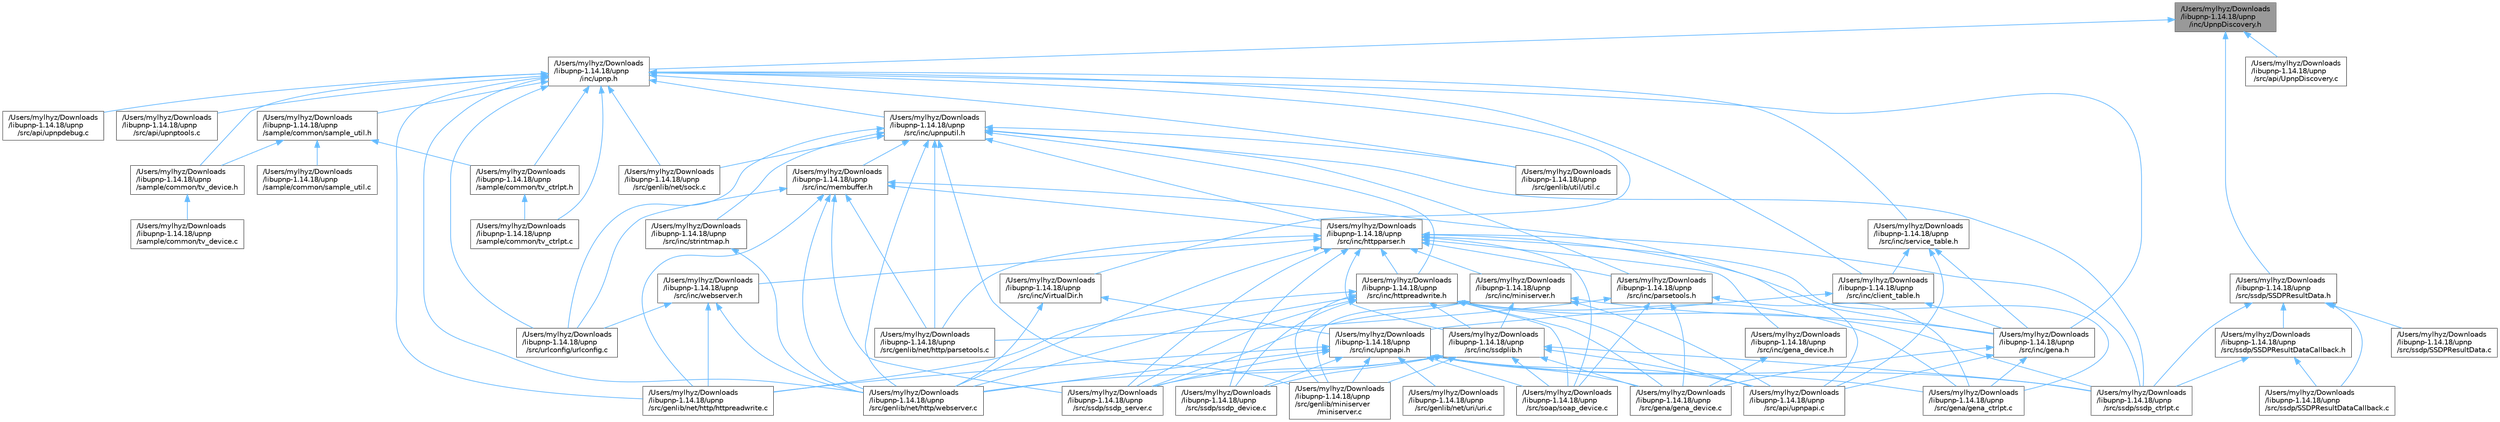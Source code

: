 digraph "/Users/mylhyz/Downloads/libupnp-1.14.18/upnp/inc/UpnpDiscovery.h"
{
 // LATEX_PDF_SIZE
  bgcolor="transparent";
  edge [fontname=Helvetica,fontsize=10,labelfontname=Helvetica,labelfontsize=10];
  node [fontname=Helvetica,fontsize=10,shape=box,height=0.2,width=0.4];
  Node1 [id="Node000001",label="/Users/mylhyz/Downloads\l/libupnp-1.14.18/upnp\l/inc/UpnpDiscovery.h",height=0.2,width=0.4,color="gray40", fillcolor="grey60", style="filled", fontcolor="black",tooltip="Header file for UpnpDiscovery methods."];
  Node1 -> Node2 [id="edge1_Node000001_Node000002",dir="back",color="steelblue1",style="solid",tooltip=" "];
  Node2 [id="Node000002",label="/Users/mylhyz/Downloads\l/libupnp-1.14.18/upnp\l/inc/upnp.h",height=0.2,width=0.4,color="grey40", fillcolor="white", style="filled",URL="$upnp_8h.html",tooltip=" "];
  Node2 -> Node3 [id="edge2_Node000002_Node000003",dir="back",color="steelblue1",style="solid",tooltip=" "];
  Node3 [id="Node000003",label="/Users/mylhyz/Downloads\l/libupnp-1.14.18/upnp\l/sample/common/sample_util.h",height=0.2,width=0.4,color="grey40", fillcolor="white", style="filled",URL="$sample__util_8h.html",tooltip=" "];
  Node3 -> Node4 [id="edge3_Node000003_Node000004",dir="back",color="steelblue1",style="solid",tooltip=" "];
  Node4 [id="Node000004",label="/Users/mylhyz/Downloads\l/libupnp-1.14.18/upnp\l/sample/common/sample_util.c",height=0.2,width=0.4,color="grey40", fillcolor="white", style="filled",URL="$sample__util_8c.html",tooltip=" "];
  Node3 -> Node5 [id="edge4_Node000003_Node000005",dir="back",color="steelblue1",style="solid",tooltip=" "];
  Node5 [id="Node000005",label="/Users/mylhyz/Downloads\l/libupnp-1.14.18/upnp\l/sample/common/tv_ctrlpt.h",height=0.2,width=0.4,color="grey40", fillcolor="white", style="filled",URL="$tv__ctrlpt_8h.html",tooltip=" "];
  Node5 -> Node6 [id="edge5_Node000005_Node000006",dir="back",color="steelblue1",style="solid",tooltip=" "];
  Node6 [id="Node000006",label="/Users/mylhyz/Downloads\l/libupnp-1.14.18/upnp\l/sample/common/tv_ctrlpt.c",height=0.2,width=0.4,color="grey40", fillcolor="white", style="filled",URL="$tv__ctrlpt_8c.html",tooltip=" "];
  Node3 -> Node7 [id="edge6_Node000003_Node000007",dir="back",color="steelblue1",style="solid",tooltip=" "];
  Node7 [id="Node000007",label="/Users/mylhyz/Downloads\l/libupnp-1.14.18/upnp\l/sample/common/tv_device.h",height=0.2,width=0.4,color="grey40", fillcolor="white", style="filled",URL="$tv__device_8h.html",tooltip=" "];
  Node7 -> Node8 [id="edge7_Node000007_Node000008",dir="back",color="steelblue1",style="solid",tooltip=" "];
  Node8 [id="Node000008",label="/Users/mylhyz/Downloads\l/libupnp-1.14.18/upnp\l/sample/common/tv_device.c",height=0.2,width=0.4,color="grey40", fillcolor="white", style="filled",URL="$tv__device_8c.html",tooltip=" "];
  Node2 -> Node6 [id="edge8_Node000002_Node000006",dir="back",color="steelblue1",style="solid",tooltip=" "];
  Node2 -> Node5 [id="edge9_Node000002_Node000005",dir="back",color="steelblue1",style="solid",tooltip=" "];
  Node2 -> Node7 [id="edge10_Node000002_Node000007",dir="back",color="steelblue1",style="solid",tooltip=" "];
  Node2 -> Node9 [id="edge11_Node000002_Node000009",dir="back",color="steelblue1",style="solid",tooltip=" "];
  Node9 [id="Node000009",label="/Users/mylhyz/Downloads\l/libupnp-1.14.18/upnp\l/src/api/upnpdebug.c",height=0.2,width=0.4,color="grey40", fillcolor="white", style="filled",URL="$upnpdebug_8c.html",tooltip=" "];
  Node2 -> Node10 [id="edge12_Node000002_Node000010",dir="back",color="steelblue1",style="solid",tooltip=" "];
  Node10 [id="Node000010",label="/Users/mylhyz/Downloads\l/libupnp-1.14.18/upnp\l/src/api/upnptools.c",height=0.2,width=0.4,color="grey40", fillcolor="white", style="filled",URL="$upnptools_8c.html",tooltip=" "];
  Node2 -> Node11 [id="edge13_Node000002_Node000011",dir="back",color="steelblue1",style="solid",tooltip=" "];
  Node11 [id="Node000011",label="/Users/mylhyz/Downloads\l/libupnp-1.14.18/upnp\l/src/genlib/net/http/httpreadwrite.c",height=0.2,width=0.4,color="grey40", fillcolor="white", style="filled",URL="$httpreadwrite_8c.html",tooltip=" "];
  Node2 -> Node12 [id="edge14_Node000002_Node000012",dir="back",color="steelblue1",style="solid",tooltip=" "];
  Node12 [id="Node000012",label="/Users/mylhyz/Downloads\l/libupnp-1.14.18/upnp\l/src/genlib/net/http/webserver.c",height=0.2,width=0.4,color="grey40", fillcolor="white", style="filled",URL="$webserver_8c.html",tooltip="Defines the Web Server and has functions to carry out operations of the Web Server."];
  Node2 -> Node13 [id="edge15_Node000002_Node000013",dir="back",color="steelblue1",style="solid",tooltip=" "];
  Node13 [id="Node000013",label="/Users/mylhyz/Downloads\l/libupnp-1.14.18/upnp\l/src/genlib/net/sock.c",height=0.2,width=0.4,color="grey40", fillcolor="white", style="filled",URL="$sock_8c.html",tooltip="Implements the sockets functionality."];
  Node2 -> Node14 [id="edge16_Node000002_Node000014",dir="back",color="steelblue1",style="solid",tooltip=" "];
  Node14 [id="Node000014",label="/Users/mylhyz/Downloads\l/libupnp-1.14.18/upnp\l/src/genlib/util/util.c",height=0.2,width=0.4,color="grey40", fillcolor="white", style="filled",URL="$util_8c.html",tooltip=" "];
  Node2 -> Node15 [id="edge17_Node000002_Node000015",dir="back",color="steelblue1",style="solid",tooltip=" "];
  Node15 [id="Node000015",label="/Users/mylhyz/Downloads\l/libupnp-1.14.18/upnp\l/src/inc/VirtualDir.h",height=0.2,width=0.4,color="grey40", fillcolor="white", style="filled",URL="$VirtualDir_8h_source.html",tooltip=" "];
  Node15 -> Node12 [id="edge18_Node000015_Node000012",dir="back",color="steelblue1",style="solid",tooltip=" "];
  Node15 -> Node16 [id="edge19_Node000015_Node000016",dir="back",color="steelblue1",style="solid",tooltip=" "];
  Node16 [id="Node000016",label="/Users/mylhyz/Downloads\l/libupnp-1.14.18/upnp\l/src/inc/upnpapi.h",height=0.2,width=0.4,color="grey40", fillcolor="white", style="filled",URL="$upnpapi_8h.html",tooltip=" "];
  Node16 -> Node17 [id="edge20_Node000016_Node000017",dir="back",color="steelblue1",style="solid",tooltip=" "];
  Node17 [id="Node000017",label="/Users/mylhyz/Downloads\l/libupnp-1.14.18/upnp\l/src/api/upnpapi.c",height=0.2,width=0.4,color="grey40", fillcolor="white", style="filled",URL="$upnpapi_8c.html",tooltip=" "];
  Node16 -> Node18 [id="edge21_Node000016_Node000018",dir="back",color="steelblue1",style="solid",tooltip=" "];
  Node18 [id="Node000018",label="/Users/mylhyz/Downloads\l/libupnp-1.14.18/upnp\l/src/gena/gena_ctrlpt.c",height=0.2,width=0.4,color="grey40", fillcolor="white", style="filled",URL="$gena__ctrlpt_8c.html",tooltip=" "];
  Node16 -> Node19 [id="edge22_Node000016_Node000019",dir="back",color="steelblue1",style="solid",tooltip=" "];
  Node19 [id="Node000019",label="/Users/mylhyz/Downloads\l/libupnp-1.14.18/upnp\l/src/gena/gena_device.c",height=0.2,width=0.4,color="grey40", fillcolor="white", style="filled",URL="$gena__device_8c.html",tooltip=" "];
  Node16 -> Node20 [id="edge23_Node000016_Node000020",dir="back",color="steelblue1",style="solid",tooltip=" "];
  Node20 [id="Node000020",label="/Users/mylhyz/Downloads\l/libupnp-1.14.18/upnp\l/src/genlib/miniserver\l/miniserver.c",height=0.2,width=0.4,color="grey40", fillcolor="white", style="filled",URL="$miniserver_8c.html",tooltip="Implements the functionality and utility functions used by the Miniserver module."];
  Node16 -> Node11 [id="edge24_Node000016_Node000011",dir="back",color="steelblue1",style="solid",tooltip=" "];
  Node16 -> Node12 [id="edge25_Node000016_Node000012",dir="back",color="steelblue1",style="solid",tooltip=" "];
  Node16 -> Node21 [id="edge26_Node000016_Node000021",dir="back",color="steelblue1",style="solid",tooltip=" "];
  Node21 [id="Node000021",label="/Users/mylhyz/Downloads\l/libupnp-1.14.18/upnp\l/src/genlib/net/uri/uri.c",height=0.2,width=0.4,color="grey40", fillcolor="white", style="filled",URL="$uri_8c.html",tooltip="Contains functions for uri, url parsing utility."];
  Node16 -> Node22 [id="edge27_Node000016_Node000022",dir="back",color="steelblue1",style="solid",tooltip=" "];
  Node22 [id="Node000022",label="/Users/mylhyz/Downloads\l/libupnp-1.14.18/upnp\l/src/soap/soap_device.c",height=0.2,width=0.4,color="grey40", fillcolor="white", style="filled",URL="$soap__device_8c.html",tooltip=" "];
  Node16 -> Node23 [id="edge28_Node000016_Node000023",dir="back",color="steelblue1",style="solid",tooltip=" "];
  Node23 [id="Node000023",label="/Users/mylhyz/Downloads\l/libupnp-1.14.18/upnp\l/src/ssdp/ssdp_ctrlpt.c",height=0.2,width=0.4,color="grey40", fillcolor="white", style="filled",URL="$ssdp__ctrlpt_8c.html",tooltip=" "];
  Node16 -> Node24 [id="edge29_Node000016_Node000024",dir="back",color="steelblue1",style="solid",tooltip=" "];
  Node24 [id="Node000024",label="/Users/mylhyz/Downloads\l/libupnp-1.14.18/upnp\l/src/ssdp/ssdp_device.c",height=0.2,width=0.4,color="grey40", fillcolor="white", style="filled",URL="$ssdp__device_8c.html",tooltip=" "];
  Node16 -> Node25 [id="edge30_Node000016_Node000025",dir="back",color="steelblue1",style="solid",tooltip=" "];
  Node25 [id="Node000025",label="/Users/mylhyz/Downloads\l/libupnp-1.14.18/upnp\l/src/ssdp/ssdp_server.c",height=0.2,width=0.4,color="grey40", fillcolor="white", style="filled",URL="$ssdp__server_8c.html",tooltip=" "];
  Node2 -> Node26 [id="edge31_Node000002_Node000026",dir="back",color="steelblue1",style="solid",tooltip=" "];
  Node26 [id="Node000026",label="/Users/mylhyz/Downloads\l/libupnp-1.14.18/upnp\l/src/inc/client_table.h",height=0.2,width=0.4,color="grey40", fillcolor="white", style="filled",URL="$client__table_8h.html",tooltip=" "];
  Node26 -> Node27 [id="edge32_Node000026_Node000027",dir="back",color="steelblue1",style="solid",tooltip=" "];
  Node27 [id="Node000027",label="/Users/mylhyz/Downloads\l/libupnp-1.14.18/upnp\l/src/inc/gena.h",height=0.2,width=0.4,color="grey40", fillcolor="white", style="filled",URL="$gena_8h.html",tooltip=" "];
  Node27 -> Node17 [id="edge33_Node000027_Node000017",dir="back",color="steelblue1",style="solid",tooltip=" "];
  Node27 -> Node18 [id="edge34_Node000027_Node000018",dir="back",color="steelblue1",style="solid",tooltip=" "];
  Node27 -> Node19 [id="edge35_Node000027_Node000019",dir="back",color="steelblue1",style="solid",tooltip=" "];
  Node26 -> Node16 [id="edge36_Node000026_Node000016",dir="back",color="steelblue1",style="solid",tooltip=" "];
  Node2 -> Node27 [id="edge37_Node000002_Node000027",dir="back",color="steelblue1",style="solid",tooltip=" "];
  Node2 -> Node28 [id="edge38_Node000002_Node000028",dir="back",color="steelblue1",style="solid",tooltip=" "];
  Node28 [id="Node000028",label="/Users/mylhyz/Downloads\l/libupnp-1.14.18/upnp\l/src/inc/service_table.h",height=0.2,width=0.4,color="grey40", fillcolor="white", style="filled",URL="$service__table_8h.html",tooltip=" "];
  Node28 -> Node17 [id="edge39_Node000028_Node000017",dir="back",color="steelblue1",style="solid",tooltip=" "];
  Node28 -> Node26 [id="edge40_Node000028_Node000026",dir="back",color="steelblue1",style="solid",tooltip=" "];
  Node28 -> Node27 [id="edge41_Node000028_Node000027",dir="back",color="steelblue1",style="solid",tooltip=" "];
  Node2 -> Node29 [id="edge42_Node000002_Node000029",dir="back",color="steelblue1",style="solid",tooltip=" "];
  Node29 [id="Node000029",label="/Users/mylhyz/Downloads\l/libupnp-1.14.18/upnp\l/src/inc/upnputil.h",height=0.2,width=0.4,color="grey40", fillcolor="white", style="filled",URL="$upnputil_8h.html",tooltip=" "];
  Node29 -> Node20 [id="edge43_Node000029_Node000020",dir="back",color="steelblue1",style="solid",tooltip=" "];
  Node29 -> Node30 [id="edge44_Node000029_Node000030",dir="back",color="steelblue1",style="solid",tooltip=" "];
  Node30 [id="Node000030",label="/Users/mylhyz/Downloads\l/libupnp-1.14.18/upnp\l/src/genlib/net/http/parsetools.c",height=0.2,width=0.4,color="grey40", fillcolor="white", style="filled",URL="$parsetools_8c.html",tooltip=" "];
  Node29 -> Node12 [id="edge45_Node000029_Node000012",dir="back",color="steelblue1",style="solid",tooltip=" "];
  Node29 -> Node13 [id="edge46_Node000029_Node000013",dir="back",color="steelblue1",style="solid",tooltip=" "];
  Node29 -> Node14 [id="edge47_Node000029_Node000014",dir="back",color="steelblue1",style="solid",tooltip=" "];
  Node29 -> Node31 [id="edge48_Node000029_Node000031",dir="back",color="steelblue1",style="solid",tooltip=" "];
  Node31 [id="Node000031",label="/Users/mylhyz/Downloads\l/libupnp-1.14.18/upnp\l/src/inc/httpparser.h",height=0.2,width=0.4,color="grey40", fillcolor="white", style="filled",URL="$httpparser_8h.html",tooltip=" "];
  Node31 -> Node18 [id="edge49_Node000031_Node000018",dir="back",color="steelblue1",style="solid",tooltip=" "];
  Node31 -> Node30 [id="edge50_Node000031_Node000030",dir="back",color="steelblue1",style="solid",tooltip=" "];
  Node31 -> Node12 [id="edge51_Node000031_Node000012",dir="back",color="steelblue1",style="solid",tooltip=" "];
  Node31 -> Node27 [id="edge52_Node000031_Node000027",dir="back",color="steelblue1",style="solid",tooltip=" "];
  Node31 -> Node32 [id="edge53_Node000031_Node000032",dir="back",color="steelblue1",style="solid",tooltip=" "];
  Node32 [id="Node000032",label="/Users/mylhyz/Downloads\l/libupnp-1.14.18/upnp\l/src/inc/gena_device.h",height=0.2,width=0.4,color="grey40", fillcolor="white", style="filled",URL="$gena__device_8h.html",tooltip=" "];
  Node32 -> Node19 [id="edge54_Node000032_Node000019",dir="back",color="steelblue1",style="solid",tooltip=" "];
  Node31 -> Node33 [id="edge55_Node000031_Node000033",dir="back",color="steelblue1",style="solid",tooltip=" "];
  Node33 [id="Node000033",label="/Users/mylhyz/Downloads\l/libupnp-1.14.18/upnp\l/src/inc/httpreadwrite.h",height=0.2,width=0.4,color="grey40", fillcolor="white", style="filled",URL="$httpreadwrite_8h_source.html",tooltip=" "];
  Node33 -> Node17 [id="edge56_Node000033_Node000017",dir="back",color="steelblue1",style="solid",tooltip=" "];
  Node33 -> Node18 [id="edge57_Node000033_Node000018",dir="back",color="steelblue1",style="solid",tooltip=" "];
  Node33 -> Node19 [id="edge58_Node000033_Node000019",dir="back",color="steelblue1",style="solid",tooltip=" "];
  Node33 -> Node20 [id="edge59_Node000033_Node000020",dir="back",color="steelblue1",style="solid",tooltip=" "];
  Node33 -> Node11 [id="edge60_Node000033_Node000011",dir="back",color="steelblue1",style="solid",tooltip=" "];
  Node33 -> Node12 [id="edge61_Node000033_Node000012",dir="back",color="steelblue1",style="solid",tooltip=" "];
  Node33 -> Node34 [id="edge62_Node000033_Node000034",dir="back",color="steelblue1",style="solid",tooltip=" "];
  Node34 [id="Node000034",label="/Users/mylhyz/Downloads\l/libupnp-1.14.18/upnp\l/src/inc/ssdplib.h",height=0.2,width=0.4,color="grey40", fillcolor="white", style="filled",URL="$ssdplib_8h.html",tooltip=" "];
  Node34 -> Node17 [id="edge63_Node000034_Node000017",dir="back",color="steelblue1",style="solid",tooltip=" "];
  Node34 -> Node19 [id="edge64_Node000034_Node000019",dir="back",color="steelblue1",style="solid",tooltip=" "];
  Node34 -> Node20 [id="edge65_Node000034_Node000020",dir="back",color="steelblue1",style="solid",tooltip=" "];
  Node34 -> Node12 [id="edge66_Node000034_Node000012",dir="back",color="steelblue1",style="solid",tooltip=" "];
  Node34 -> Node22 [id="edge67_Node000034_Node000022",dir="back",color="steelblue1",style="solid",tooltip=" "];
  Node34 -> Node23 [id="edge68_Node000034_Node000023",dir="back",color="steelblue1",style="solid",tooltip=" "];
  Node34 -> Node24 [id="edge69_Node000034_Node000024",dir="back",color="steelblue1",style="solid",tooltip=" "];
  Node34 -> Node25 [id="edge70_Node000034_Node000025",dir="back",color="steelblue1",style="solid",tooltip=" "];
  Node33 -> Node22 [id="edge71_Node000033_Node000022",dir="back",color="steelblue1",style="solid",tooltip=" "];
  Node33 -> Node23 [id="edge72_Node000033_Node000023",dir="back",color="steelblue1",style="solid",tooltip=" "];
  Node33 -> Node24 [id="edge73_Node000033_Node000024",dir="back",color="steelblue1",style="solid",tooltip=" "];
  Node33 -> Node25 [id="edge74_Node000033_Node000025",dir="back",color="steelblue1",style="solid",tooltip=" "];
  Node31 -> Node35 [id="edge75_Node000031_Node000035",dir="back",color="steelblue1",style="solid",tooltip=" "];
  Node35 [id="Node000035",label="/Users/mylhyz/Downloads\l/libupnp-1.14.18/upnp\l/src/inc/miniserver.h",height=0.2,width=0.4,color="grey40", fillcolor="white", style="filled",URL="$miniserver_8h.html",tooltip=" "];
  Node35 -> Node17 [id="edge76_Node000035_Node000017",dir="back",color="steelblue1",style="solid",tooltip=" "];
  Node35 -> Node20 [id="edge77_Node000035_Node000020",dir="back",color="steelblue1",style="solid",tooltip=" "];
  Node35 -> Node27 [id="edge78_Node000035_Node000027",dir="back",color="steelblue1",style="solid",tooltip=" "];
  Node35 -> Node34 [id="edge79_Node000035_Node000034",dir="back",color="steelblue1",style="solid",tooltip=" "];
  Node35 -> Node25 [id="edge80_Node000035_Node000025",dir="back",color="steelblue1",style="solid",tooltip=" "];
  Node31 -> Node36 [id="edge81_Node000031_Node000036",dir="back",color="steelblue1",style="solid",tooltip=" "];
  Node36 [id="Node000036",label="/Users/mylhyz/Downloads\l/libupnp-1.14.18/upnp\l/src/inc/parsetools.h",height=0.2,width=0.4,color="grey40", fillcolor="white", style="filled",URL="$parsetools_8h.html",tooltip=" "];
  Node36 -> Node18 [id="edge82_Node000036_Node000018",dir="back",color="steelblue1",style="solid",tooltip=" "];
  Node36 -> Node19 [id="edge83_Node000036_Node000019",dir="back",color="steelblue1",style="solid",tooltip=" "];
  Node36 -> Node30 [id="edge84_Node000036_Node000030",dir="back",color="steelblue1",style="solid",tooltip=" "];
  Node36 -> Node22 [id="edge85_Node000036_Node000022",dir="back",color="steelblue1",style="solid",tooltip=" "];
  Node31 -> Node34 [id="edge86_Node000031_Node000034",dir="back",color="steelblue1",style="solid",tooltip=" "];
  Node31 -> Node37 [id="edge87_Node000031_Node000037",dir="back",color="steelblue1",style="solid",tooltip=" "];
  Node37 [id="Node000037",label="/Users/mylhyz/Downloads\l/libupnp-1.14.18/upnp\l/src/inc/webserver.h",height=0.2,width=0.4,color="grey40", fillcolor="white", style="filled",URL="$webserver_8h_source.html",tooltip=" "];
  Node37 -> Node11 [id="edge88_Node000037_Node000011",dir="back",color="steelblue1",style="solid",tooltip=" "];
  Node37 -> Node12 [id="edge89_Node000037_Node000012",dir="back",color="steelblue1",style="solid",tooltip=" "];
  Node37 -> Node38 [id="edge90_Node000037_Node000038",dir="back",color="steelblue1",style="solid",tooltip=" "];
  Node38 [id="Node000038",label="/Users/mylhyz/Downloads\l/libupnp-1.14.18/upnp\l/src/urlconfig/urlconfig.c",height=0.2,width=0.4,color="grey40", fillcolor="white", style="filled",URL="$urlconfig_8c.html",tooltip=" "];
  Node31 -> Node22 [id="edge91_Node000031_Node000022",dir="back",color="steelblue1",style="solid",tooltip=" "];
  Node31 -> Node23 [id="edge92_Node000031_Node000023",dir="back",color="steelblue1",style="solid",tooltip=" "];
  Node31 -> Node24 [id="edge93_Node000031_Node000024",dir="back",color="steelblue1",style="solid",tooltip=" "];
  Node31 -> Node25 [id="edge94_Node000031_Node000025",dir="back",color="steelblue1",style="solid",tooltip=" "];
  Node29 -> Node33 [id="edge95_Node000029_Node000033",dir="back",color="steelblue1",style="solid",tooltip=" "];
  Node29 -> Node39 [id="edge96_Node000029_Node000039",dir="back",color="steelblue1",style="solid",tooltip=" "];
  Node39 [id="Node000039",label="/Users/mylhyz/Downloads\l/libupnp-1.14.18/upnp\l/src/inc/membuffer.h",height=0.2,width=0.4,color="grey40", fillcolor="white", style="filled",URL="$membuffer_8h.html",tooltip=" "];
  Node39 -> Node17 [id="edge97_Node000039_Node000017",dir="back",color="steelblue1",style="solid",tooltip=" "];
  Node39 -> Node11 [id="edge98_Node000039_Node000011",dir="back",color="steelblue1",style="solid",tooltip=" "];
  Node39 -> Node30 [id="edge99_Node000039_Node000030",dir="back",color="steelblue1",style="solid",tooltip=" "];
  Node39 -> Node12 [id="edge100_Node000039_Node000012",dir="back",color="steelblue1",style="solid",tooltip=" "];
  Node39 -> Node31 [id="edge101_Node000039_Node000031",dir="back",color="steelblue1",style="solid",tooltip=" "];
  Node39 -> Node25 [id="edge102_Node000039_Node000025",dir="back",color="steelblue1",style="solid",tooltip=" "];
  Node39 -> Node38 [id="edge103_Node000039_Node000038",dir="back",color="steelblue1",style="solid",tooltip=" "];
  Node29 -> Node36 [id="edge104_Node000029_Node000036",dir="back",color="steelblue1",style="solid",tooltip=" "];
  Node29 -> Node40 [id="edge105_Node000029_Node000040",dir="back",color="steelblue1",style="solid",tooltip=" "];
  Node40 [id="Node000040",label="/Users/mylhyz/Downloads\l/libupnp-1.14.18/upnp\l/src/inc/strintmap.h",height=0.2,width=0.4,color="grey40", fillcolor="white", style="filled",URL="$strintmap_8h_source.html",tooltip=" "];
  Node40 -> Node12 [id="edge106_Node000040_Node000012",dir="back",color="steelblue1",style="solid",tooltip=" "];
  Node29 -> Node23 [id="edge107_Node000029_Node000023",dir="back",color="steelblue1",style="solid",tooltip=" "];
  Node29 -> Node38 [id="edge108_Node000029_Node000038",dir="back",color="steelblue1",style="solid",tooltip=" "];
  Node2 -> Node38 [id="edge109_Node000002_Node000038",dir="back",color="steelblue1",style="solid",tooltip=" "];
  Node1 -> Node41 [id="edge110_Node000001_Node000041",dir="back",color="steelblue1",style="solid",tooltip=" "];
  Node41 [id="Node000041",label="/Users/mylhyz/Downloads\l/libupnp-1.14.18/upnp\l/src/api/UpnpDiscovery.c",height=0.2,width=0.4,color="grey40", fillcolor="white", style="filled",URL="$UpnpDiscovery_8c.html",tooltip="Source file for UpnpDiscovery methods."];
  Node1 -> Node42 [id="edge111_Node000001_Node000042",dir="back",color="steelblue1",style="solid",tooltip=" "];
  Node42 [id="Node000042",label="/Users/mylhyz/Downloads\l/libupnp-1.14.18/upnp\l/src/ssdp/SSDPResultData.h",height=0.2,width=0.4,color="grey40", fillcolor="white", style="filled",URL="$SSDPResultData_8h.html",tooltip="Header file for SSDPResultData methods."];
  Node42 -> Node43 [id="edge112_Node000042_Node000043",dir="back",color="steelblue1",style="solid",tooltip=" "];
  Node43 [id="Node000043",label="/Users/mylhyz/Downloads\l/libupnp-1.14.18/upnp\l/src/ssdp/SSDPResultData.c",height=0.2,width=0.4,color="grey40", fillcolor="white", style="filled",URL="$SSDPResultData_8c.html",tooltip="Source file for SSDPResultData methods."];
  Node42 -> Node44 [id="edge113_Node000042_Node000044",dir="back",color="steelblue1",style="solid",tooltip=" "];
  Node44 [id="Node000044",label="/Users/mylhyz/Downloads\l/libupnp-1.14.18/upnp\l/src/ssdp/SSDPResultDataCallback.c",height=0.2,width=0.4,color="grey40", fillcolor="white", style="filled",URL="$SSDPResultDataCallback_8c.html",tooltip="SSDPResultDataCallback."];
  Node42 -> Node45 [id="edge114_Node000042_Node000045",dir="back",color="steelblue1",style="solid",tooltip=" "];
  Node45 [id="Node000045",label="/Users/mylhyz/Downloads\l/libupnp-1.14.18/upnp\l/src/ssdp/SSDPResultDataCallback.h",height=0.2,width=0.4,color="grey40", fillcolor="white", style="filled",URL="$SSDPResultDataCallback_8h.html",tooltip="SSDPResultData object declararion."];
  Node45 -> Node44 [id="edge115_Node000045_Node000044",dir="back",color="steelblue1",style="solid",tooltip=" "];
  Node45 -> Node23 [id="edge116_Node000045_Node000023",dir="back",color="steelblue1",style="solid",tooltip=" "];
  Node42 -> Node23 [id="edge117_Node000042_Node000023",dir="back",color="steelblue1",style="solid",tooltip=" "];
}
